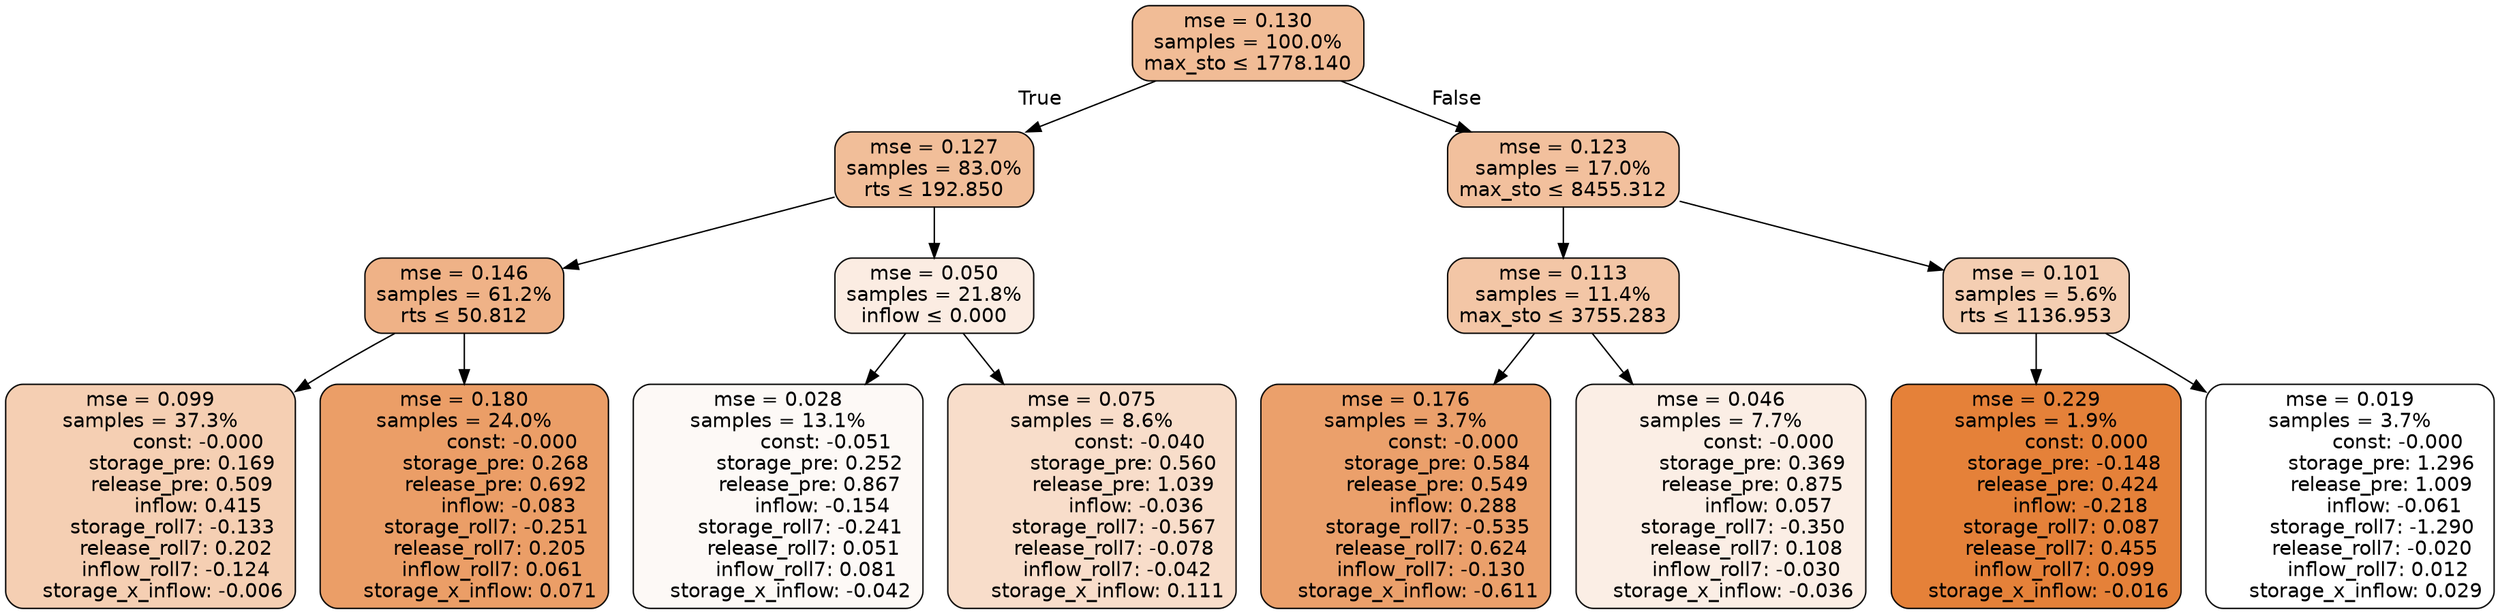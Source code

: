 digraph tree {
bgcolor="transparent"
node [shape=rectangle, style="filled, rounded", color="black", fontname=helvetica] ;
edge [fontname=helvetica] ;
	"0" [label="mse = 0.130
samples = 100.0%
max_sto &le; 1778.140", fillcolor="#f1bc96"]
	"1" [label="mse = 0.127
samples = 83.0%
rts &le; 192.850", fillcolor="#f1be99"]
	"2" [label="mse = 0.146
samples = 61.2%
rts &le; 50.812", fillcolor="#efb287"]
	"3" [label="mse = 0.099
samples = 37.3%
               const: -0.000
          storage_pre: 0.169
          release_pre: 0.509
               inflow: 0.415
       storage_roll7: -0.133
        release_roll7: 0.202
        inflow_roll7: -0.124
    storage_x_inflow: -0.006", fillcolor="#f5cfb3"]
	"4" [label="mse = 0.180
samples = 24.0%
               const: -0.000
          storage_pre: 0.268
          release_pre: 0.692
              inflow: -0.083
       storage_roll7: -0.251
        release_roll7: 0.205
         inflow_roll7: 0.061
     storage_x_inflow: 0.071", fillcolor="#eb9e67"]
	"5" [label="mse = 0.050
samples = 21.8%
inflow &le; 0.000", fillcolor="#fbece2"]
	"6" [label="mse = 0.028
samples = 13.1%
               const: -0.051
          storage_pre: 0.252
          release_pre: 0.867
              inflow: -0.154
       storage_roll7: -0.241
        release_roll7: 0.051
         inflow_roll7: 0.081
    storage_x_inflow: -0.042", fillcolor="#fdf9f6"]
	"7" [label="mse = 0.075
samples = 8.6%
               const: -0.040
          storage_pre: 0.560
          release_pre: 1.039
              inflow: -0.036
       storage_roll7: -0.567
       release_roll7: -0.078
        inflow_roll7: -0.042
     storage_x_inflow: 0.111", fillcolor="#f8ddca"]
	"8" [label="mse = 0.123
samples = 17.0%
max_sto &le; 8455.312", fillcolor="#f2c09d"]
	"9" [label="mse = 0.113
samples = 11.4%
max_sto &le; 3755.283", fillcolor="#f3c6a6"]
	"10" [label="mse = 0.176
samples = 3.7%
               const: -0.000
          storage_pre: 0.584
          release_pre: 0.549
               inflow: 0.288
       storage_roll7: -0.535
        release_roll7: 0.624
        inflow_roll7: -0.130
    storage_x_inflow: -0.611", fillcolor="#eba06b"]
	"11" [label="mse = 0.046
samples = 7.7%
               const: -0.000
          storage_pre: 0.369
          release_pre: 0.875
               inflow: 0.057
       storage_roll7: -0.350
        release_roll7: 0.108
        inflow_roll7: -0.030
    storage_x_inflow: -0.036", fillcolor="#fbeee5"]
	"12" [label="mse = 0.101
samples = 5.6%
rts &le; 1136.953", fillcolor="#f4ceb2"]
	"13" [label="mse = 0.229
samples = 1.9%
                const: 0.000
         storage_pre: -0.148
          release_pre: 0.424
              inflow: -0.218
        storage_roll7: 0.087
        release_roll7: 0.455
         inflow_roll7: 0.099
    storage_x_inflow: -0.016", fillcolor="#e58139"]
	"14" [label="mse = 0.019
samples = 3.7%
               const: -0.000
          storage_pre: 1.296
          release_pre: 1.009
              inflow: -0.061
       storage_roll7: -1.290
       release_roll7: -0.020
         inflow_roll7: 0.012
     storage_x_inflow: 0.029", fillcolor="#ffffff"]

	"0" -> "1" [labeldistance=2.5, labelangle=45, headlabel="True"]
	"1" -> "2"
	"2" -> "3"
	"2" -> "4"
	"1" -> "5"
	"5" -> "6"
	"5" -> "7"
	"0" -> "8" [labeldistance=2.5, labelangle=-45, headlabel="False"]
	"8" -> "9"
	"9" -> "10"
	"9" -> "11"
	"8" -> "12"
	"12" -> "13"
	"12" -> "14"
}